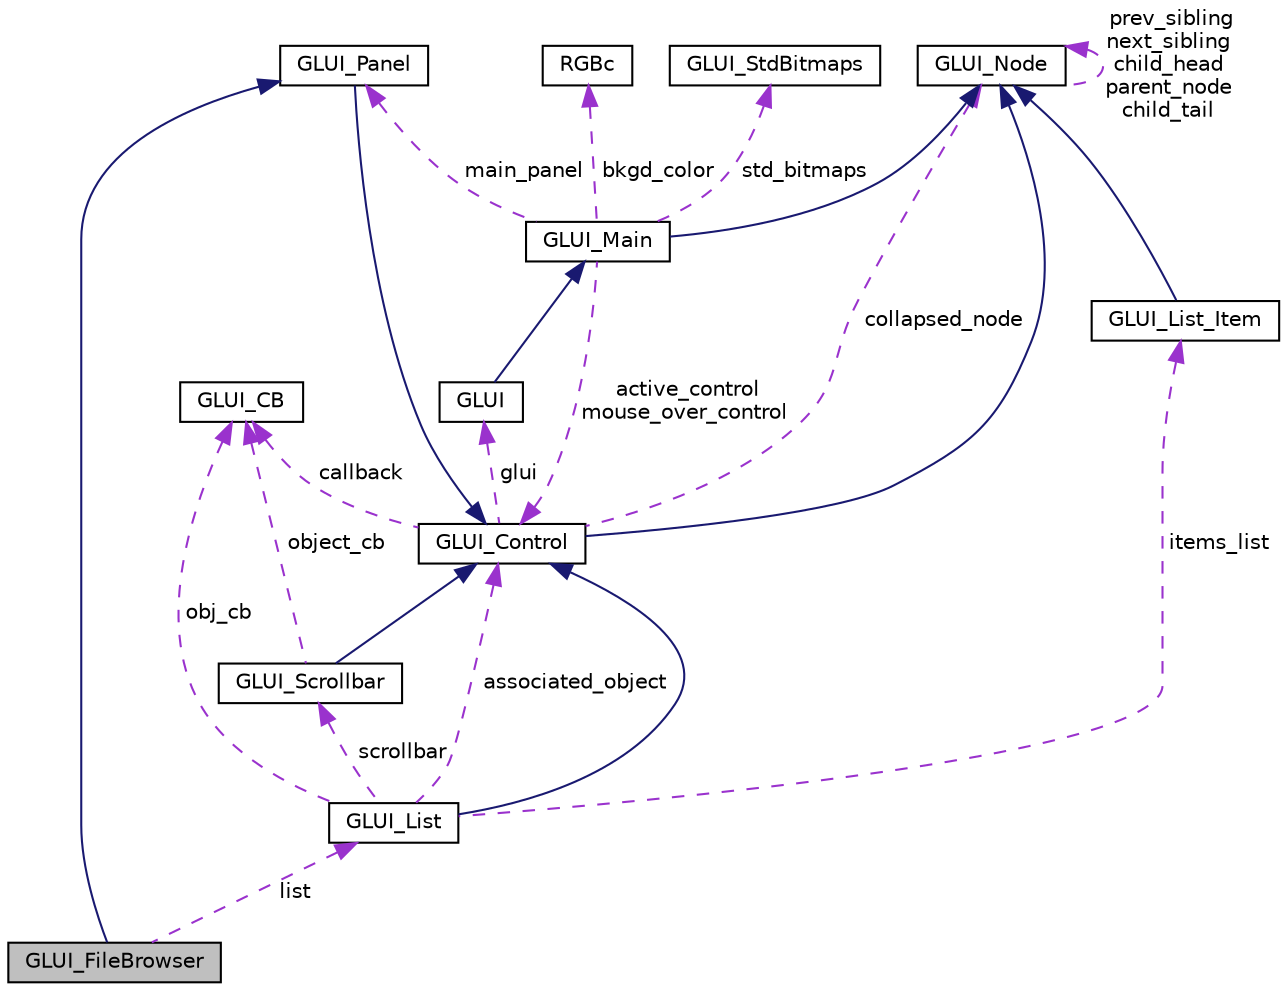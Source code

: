 digraph "GLUI_FileBrowser"
{
  edge [fontname="Helvetica",fontsize="10",labelfontname="Helvetica",labelfontsize="10"];
  node [fontname="Helvetica",fontsize="10",shape=record];
  Node1 [label="GLUI_FileBrowser",height=0.2,width=0.4,color="black", fillcolor="grey75", style="filled", fontcolor="black"];
  Node2 -> Node1 [dir="back",color="midnightblue",fontsize="10",style="solid",fontname="Helvetica"];
  Node2 [label="GLUI_Panel",height=0.2,width=0.4,color="black", fillcolor="white", style="filled",URL="$class_g_l_u_i___panel.html"];
  Node3 -> Node2 [dir="back",color="midnightblue",fontsize="10",style="solid",fontname="Helvetica"];
  Node3 [label="GLUI_Control",height=0.2,width=0.4,color="black", fillcolor="white", style="filled",URL="$class_g_l_u_i___control.html"];
  Node4 -> Node3 [dir="back",color="midnightblue",fontsize="10",style="solid",fontname="Helvetica"];
  Node4 [label="GLUI_Node",height=0.2,width=0.4,color="black", fillcolor="white", style="filled",URL="$class_g_l_u_i___node.html"];
  Node4 -> Node4 [dir="back",color="darkorchid3",fontsize="10",style="dashed",label=" prev_sibling\nnext_sibling\nchild_head\nparent_node\nchild_tail" ,fontname="Helvetica"];
  Node4 -> Node3 [dir="back",color="darkorchid3",fontsize="10",style="dashed",label=" collapsed_node" ,fontname="Helvetica"];
  Node5 -> Node3 [dir="back",color="darkorchid3",fontsize="10",style="dashed",label=" callback" ,fontname="Helvetica"];
  Node5 [label="GLUI_CB",height=0.2,width=0.4,color="black", fillcolor="white", style="filled",URL="$class_g_l_u_i___c_b.html"];
  Node6 -> Node3 [dir="back",color="darkorchid3",fontsize="10",style="dashed",label=" glui" ,fontname="Helvetica"];
  Node6 [label="GLUI",height=0.2,width=0.4,color="black", fillcolor="white", style="filled",URL="$class_g_l_u_i.html"];
  Node7 -> Node6 [dir="back",color="midnightblue",fontsize="10",style="solid",fontname="Helvetica"];
  Node7 [label="GLUI_Main",height=0.2,width=0.4,color="black", fillcolor="white", style="filled",URL="$class_g_l_u_i___main.html"];
  Node4 -> Node7 [dir="back",color="midnightblue",fontsize="10",style="solid",fontname="Helvetica"];
  Node3 -> Node7 [dir="back",color="darkorchid3",fontsize="10",style="dashed",label=" active_control\nmouse_over_control" ,fontname="Helvetica"];
  Node8 -> Node7 [dir="back",color="darkorchid3",fontsize="10",style="dashed",label=" bkgd_color" ,fontname="Helvetica"];
  Node8 [label="RGBc",height=0.2,width=0.4,color="black", fillcolor="white", style="filled",URL="$class_r_g_bc.html"];
  Node9 -> Node7 [dir="back",color="darkorchid3",fontsize="10",style="dashed",label=" std_bitmaps" ,fontname="Helvetica"];
  Node9 [label="GLUI_StdBitmaps",height=0.2,width=0.4,color="black", fillcolor="white", style="filled",URL="$class_g_l_u_i___std_bitmaps.html"];
  Node2 -> Node7 [dir="back",color="darkorchid3",fontsize="10",style="dashed",label=" main_panel" ,fontname="Helvetica"];
  Node10 -> Node1 [dir="back",color="darkorchid3",fontsize="10",style="dashed",label=" list" ,fontname="Helvetica"];
  Node10 [label="GLUI_List",height=0.2,width=0.4,color="black", fillcolor="white", style="filled",URL="$class_g_l_u_i___list.html"];
  Node3 -> Node10 [dir="back",color="midnightblue",fontsize="10",style="solid",fontname="Helvetica"];
  Node3 -> Node10 [dir="back",color="darkorchid3",fontsize="10",style="dashed",label=" associated_object" ,fontname="Helvetica"];
  Node11 -> Node10 [dir="back",color="darkorchid3",fontsize="10",style="dashed",label=" items_list" ,fontname="Helvetica"];
  Node11 [label="GLUI_List_Item",height=0.2,width=0.4,color="black", fillcolor="white", style="filled",URL="$class_g_l_u_i___list___item.html"];
  Node4 -> Node11 [dir="back",color="midnightblue",fontsize="10",style="solid",fontname="Helvetica"];
  Node5 -> Node10 [dir="back",color="darkorchid3",fontsize="10",style="dashed",label=" obj_cb" ,fontname="Helvetica"];
  Node12 -> Node10 [dir="back",color="darkorchid3",fontsize="10",style="dashed",label=" scrollbar" ,fontname="Helvetica"];
  Node12 [label="GLUI_Scrollbar",height=0.2,width=0.4,color="black", fillcolor="white", style="filled",URL="$class_g_l_u_i___scrollbar.html"];
  Node3 -> Node12 [dir="back",color="midnightblue",fontsize="10",style="solid",fontname="Helvetica"];
  Node5 -> Node12 [dir="back",color="darkorchid3",fontsize="10",style="dashed",label=" object_cb" ,fontname="Helvetica"];
}
